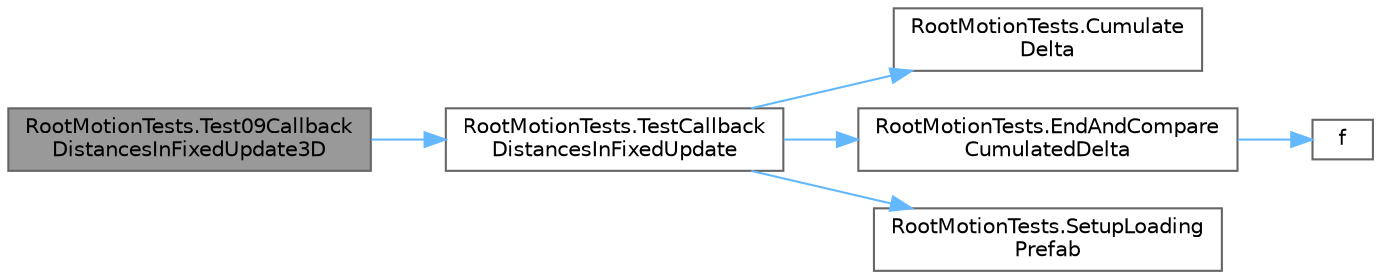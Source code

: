 digraph "RootMotionTests.Test09CallbackDistancesInFixedUpdate3D"
{
 // LATEX_PDF_SIZE
  bgcolor="transparent";
  edge [fontname=Helvetica,fontsize=10,labelfontname=Helvetica,labelfontsize=10];
  node [fontname=Helvetica,fontsize=10,shape=box,height=0.2,width=0.4];
  rankdir="LR";
  Node1 [id="Node000001",label="RootMotionTests.Test09Callback\lDistancesInFixedUpdate3D",height=0.2,width=0.4,color="gray40", fillcolor="grey60", style="filled", fontcolor="black",tooltip=" "];
  Node1 -> Node2 [id="edge1_Node000001_Node000002",color="steelblue1",style="solid",tooltip=" "];
  Node2 [id="Node000002",label="RootMotionTests.TestCallback\lDistancesInFixedUpdate",height=0.2,width=0.4,color="grey40", fillcolor="white", style="filled",URL="$class_root_motion_tests.html#acf35f39e93d778757d10ce07912c5bb1",tooltip=" "];
  Node2 -> Node3 [id="edge2_Node000002_Node000003",color="steelblue1",style="solid",tooltip=" "];
  Node3 [id="Node000003",label="RootMotionTests.Cumulate\lDelta",height=0.2,width=0.4,color="grey40", fillcolor="white", style="filled",URL="$class_root_motion_tests.html#a6f88096cb0a8c07c8794331d79cfe960",tooltip=" "];
  Node2 -> Node4 [id="edge3_Node000002_Node000004",color="steelblue1",style="solid",tooltip=" "];
  Node4 [id="Node000004",label="RootMotionTests.EndAndCompare\lCumulatedDelta",height=0.2,width=0.4,color="grey40", fillcolor="white", style="filled",URL="$class_root_motion_tests.html#a5bb785e9dfd27f6bbb0278f63861b0ad",tooltip=" "];
  Node4 -> Node5 [id="edge4_Node000004_Node000005",color="steelblue1",style="solid",tooltip=" "];
  Node5 [id="Node000005",label="f",height=0.2,width=0.4,color="grey40", fillcolor="white", style="filled",URL="$cxx11__tensor__map_8cpp.html#a7f507fea02198f6cb81c86640c7b1a4e",tooltip=" "];
  Node2 -> Node6 [id="edge5_Node000002_Node000006",color="steelblue1",style="solid",tooltip=" "];
  Node6 [id="Node000006",label="RootMotionTests.SetupLoading\lPrefab",height=0.2,width=0.4,color="grey40", fillcolor="white", style="filled",URL="$class_root_motion_tests.html#aeacfa1bf46eecbb1325464e6d4a74f33",tooltip=" "];
}
